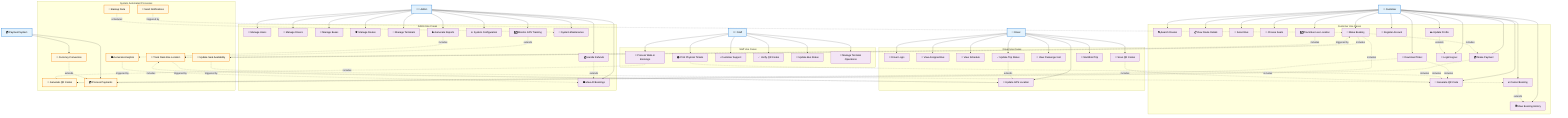 graph TD
    %% Actors
    Customer[👤 Customer]
    Driver[🚌 Driver] 
    Admin[👨‍💼 Admin]
    Staff[👩‍💼 Staff]
    PaymentSystem[💳 Payment System]
    
    %% Customer Use Cases
    subgraph CustomerUC["Customer Use Cases"]
        UC01["🔍 Search Routes"]
        UC02["📋 View Route Details"]
        UC03["🚌 Select Bus"]
        UC04["💺 Choose Seats"]
        UC05["📝 Make Booking"]
        UC06["💳 Make Payment"]
        UC07["🎫 Download Ticket"]
        UC08["📱 Generate QR Code"]
        UC09["📚 View Booking History"]
        UC10["❌ Cancel Booking"]
        UC11["🗺️ Track Bus Live Location"]
        UC12["👤 Register Account"]
        UC13["🔐 Login/Logout"]
        UC14["✏️ Update Profile"]
    end
    
    %% Driver Use Cases
    subgraph DriverUC["Driver Use Cases"]
        UC15["🔐 Driver Login"]
        UC16["🚌 View Assigned Bus"]
        UC17["📍 Update GPS Location"]
        UC18["📅 View Schedule"]
        UC19["✅ Update Trip Status"]
        UC20["👥 View Passenger List"]
        UC21["📱 Scan QR Codes"]
        UC22["🚗 Start/End Trip"]
    end
    
    %% Admin Use Cases
    subgraph AdminUC["Admin Use Cases"]
        UC23["👥 Manage Users"]
        UC24["🚌 Manage Drivers"]
        UC25["🚐 Manage Buses"]
        UC26["🛣️ Manage Routes"]
        UC27["🏢 Manage Terminals"]
        UC28["📊 View All Bookings"]
        UC29["📈 Generate Reports"]
        UC30["⚙️ System Configuration"]
        UC31["🗺️ Monitor GPS Tracking"]
        UC32["💰 Handle Refunds"]
        UC33["🔧 System Maintenance"]
    end
    
    %% Staff Use Cases
    subgraph StaffUC["Staff Use Cases"]
        UC34["🎫 Process Walk-in Bookings"]
        UC35["🖨️ Print Physical Tickets"]
        UC36["📞 Customer Support"]
        UC37["✅ Verify QR Codes"]
        UC38["🚌 Update Bus Status"]
        UC39["🏢 Manage Terminal Operations"]
    end
    
    %% System Use Cases
    subgraph SystemUC["System Automated Processes"]
        UC40["📧 Send Notifications"]
        UC41["📱 Generate QR Codes"]
        UC42["💳 Process Payments"]
        UC43["💺 Update Seat Availability"]
        UC44["📍 Track Real-time Location"]
        UC45["📊 Generate Analytics"]
        UC46["🔄 Currency Conversion"]
        UC47["💾 Backup Data"]
    end
    
    %% Actor to Use Case Connections
    Customer --> UC01
    Customer --> UC02
    Customer --> UC03
    Customer --> UC04
    Customer --> UC05
    Customer --> UC06
    Customer --> UC07
    Customer --> UC08
    Customer --> UC09
    Customer --> UC10
    Customer --> UC11
    Customer --> UC12
    Customer --> UC13
    Customer --> UC14
    
    Driver --> UC15
    Driver --> UC16
    Driver --> UC17
    Driver --> UC18
    Driver --> UC19
    Driver --> UC20
    Driver --> UC21
    Driver --> UC22
    
    Admin --> UC23
    Admin --> UC24
    Admin --> UC25
    Admin --> UC26
    Admin --> UC27
    Admin --> UC28
    Admin --> UC29
    Admin --> UC30
    Admin --> UC31
    Admin --> UC32
    Admin --> UC33
    
    Staff --> UC34
    Staff --> UC35
    Staff --> UC36
    Staff --> UC37
    Staff --> UC38
    Staff --> UC39
    
    PaymentSystem --> UC42
    PaymentSystem --> UC46
    
    %% Include Relationships (dependencies)
    UC05 -.->|includes| UC06
    UC05 -.->|includes| UC41
    UC05 -.->|includes| UC43
    UC06 -.->|includes| UC42
    UC07 -.->|includes| UC08
    UC07 -.->|includes| UC41
    UC11 -.->|includes| UC44
    UC17 -.->|includes| UC44
    UC21 -.->|includes| UC08
    UC29 -.->|includes| UC45
    UC34 -.->|includes| UC41
    UC35 -.->|includes| UC08
    
    %% Extend Relationships (optional extensions)
    UC10 -.->|extends| UC09
    UC14 -.->|extends| UC13
    UC19 -.->|extends| UC17
    UC31 -.->|extends| UC44
    UC32 -.->|extends| UC28
    UC46 -.->|extends| UC42
    
    %% System Automated Processes
    UC40 -.->|triggered by| UC05
    UC43 -.->|triggered by| UC05
    UC43 -.->|triggered by| UC10
    UC44 -.->|triggered by| UC17
    UC45 -.->|triggered by| UC28
    UC47 -.->|scheduled| UC33
    
    %% Styling
    classDef actor fill:#e3f2fd,stroke:#1976d2,stroke-width:2px,color:#000
    classDef usecase fill:#f3e5f5,stroke:#7b1fa2,stroke-width:1px,color:#000
    classDef system fill:#fff8e1,stroke:#f57c00,stroke-width:2px,color:#000
    classDef include stroke:#4caf50,stroke-width:2px,stroke-dasharray: 5 5
    classDef extend stroke:#ff9800,stroke-width:2px,stroke-dasharray: 5 5
    
    class Customer,Driver,Admin,Staff,PaymentSystem actor
    class UC01,UC02,UC03,UC04,UC05,UC06,UC07,UC08,UC09,UC10,UC11,UC12,UC13,UC14,UC15,UC16,UC17,UC18,UC19,UC20,UC21,UC22,UC23,UC24,UC25,UC26,UC27,UC28,UC29,UC30,UC31,UC32,UC33,UC34,UC35,UC36,UC37,UC38,UC39 usecase
    class UC40,UC41,UC42,UC43,UC44,UC45,UC46,UC47 system